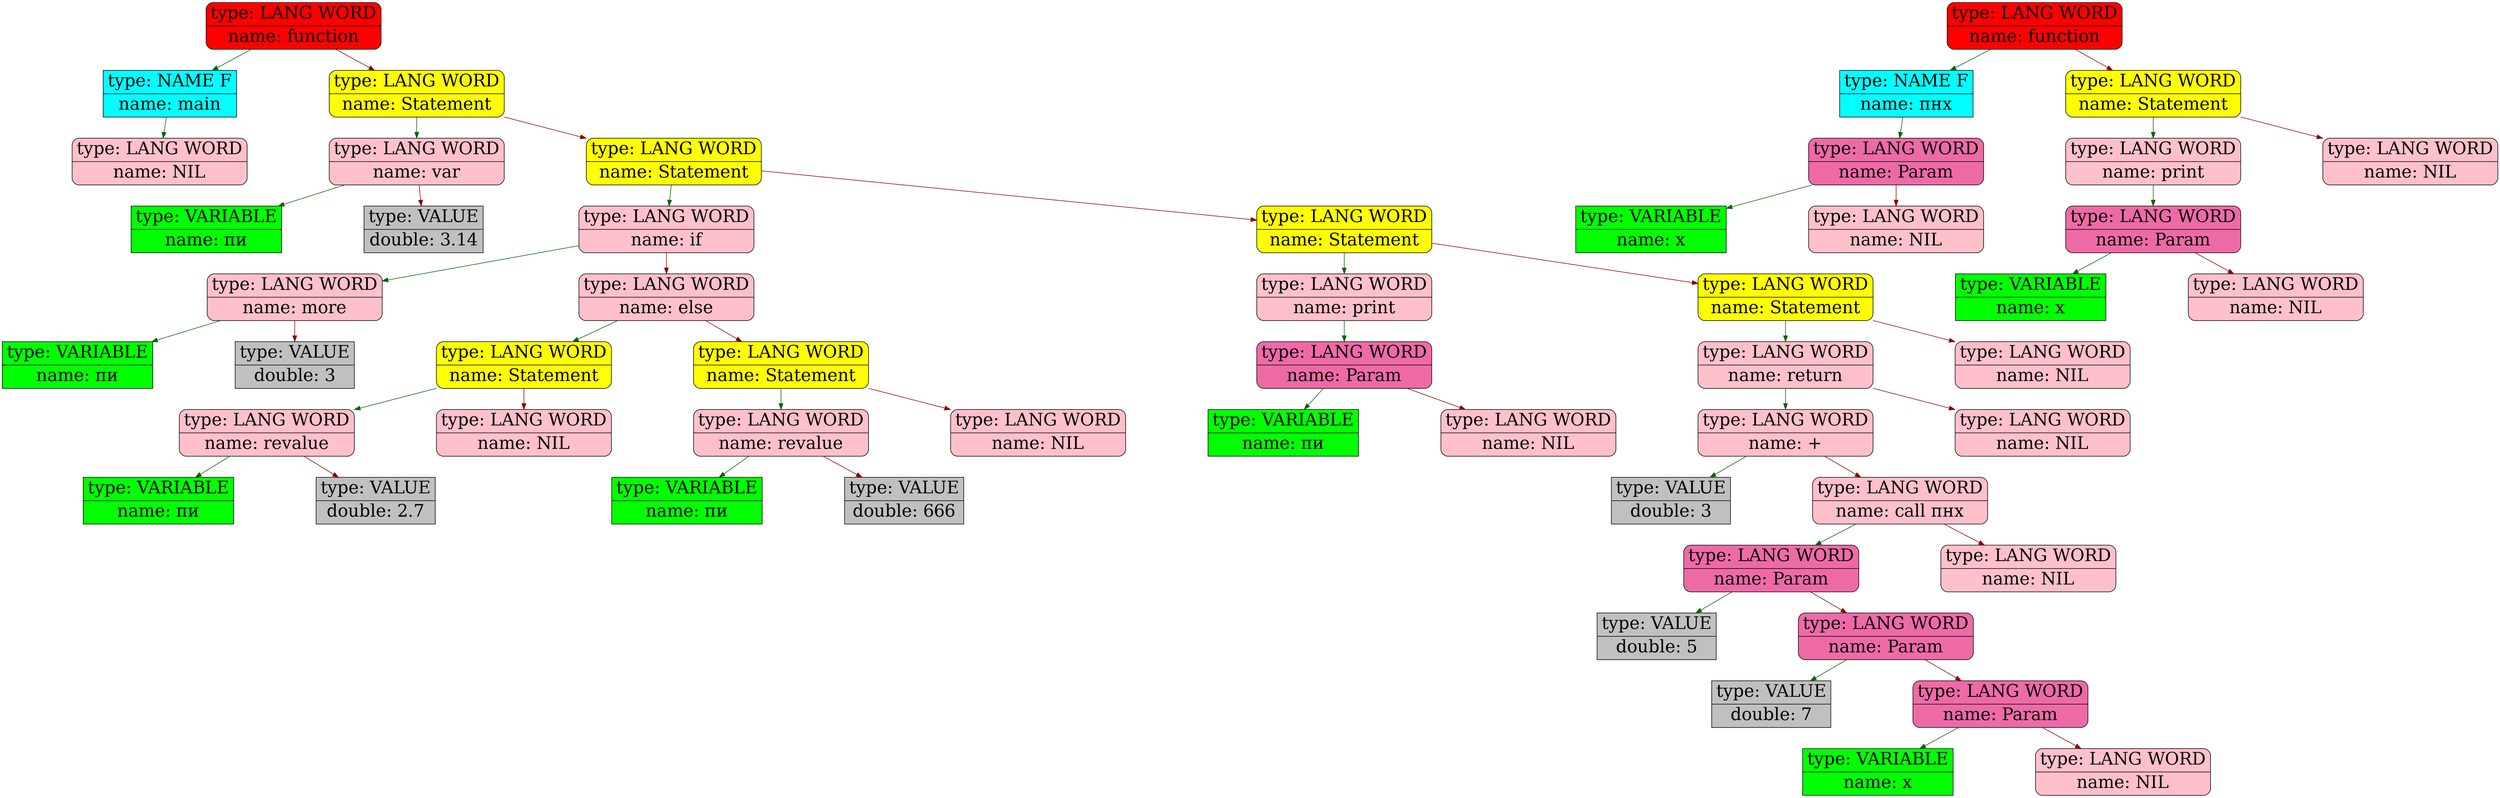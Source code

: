 digraph {
nodesep = 2;
rankdir=TB;
node [ shape=record, style = rounded, fontsize = 30];
node_0[label = "{type: LANG WORD | name: function  }", style = "rounded, filled", fillcolor = "red"];
node_1[label = "{type: NAME F | name: main}", style = "filled", fillcolor = "cyan"];
node_60[label = "{type: LANG WORD | name: NIL  }", style = "rounded, filled", fillcolor = "pink"];
node_1->node_60 [color = "darkgreen"]
node_0->node_1 [color = "darkgreen"]
node_61[label = "{type: LANG WORD | name: Statement  }", style = "rounded, filled", fillcolor = "yellow"];
node_5[label = "{type: LANG WORD | name: var  }", style = "rounded, filled", fillcolor = "pink"];
node_6[label = "{type: VARIABLE | name: пи}", style = "filled", fillcolor = "green"];
node_5->node_6 [color = "darkgreen"]
node_8[label = "{type: VALUE | double: 3.14}", style = "filled", fillcolor = "grey"];
node_5->node_8 [color = "darkred"]
node_61->node_5 [color = "darkgreen"]
node_62[label = "{type: LANG WORD | name: Statement  }", style = "rounded, filled", fillcolor = "yellow"];
node_10[label = "{type: LANG WORD | name: if  }", style = "rounded, filled", fillcolor = "pink"];
node_13[label = "{type: LANG WORD | name: more  }", style = "rounded, filled", fillcolor = "pink"];
node_12[label = "{type: VARIABLE | name: пи}", style = "filled", fillcolor = "green"];
node_13->node_12 [color = "darkgreen"]
node_14[label = "{type: VALUE | double: 3}", style = "filled", fillcolor = "grey"];
node_13->node_14 [color = "darkred"]
node_10->node_13 [color = "darkgreen"]
node_23[label = "{type: LANG WORD | name: else  }", style = "rounded, filled", fillcolor = "pink"];
node_63[label = "{type: LANG WORD | name: Statement  }", style = "rounded, filled", fillcolor = "yellow"];
node_17[label = "{type: LANG WORD | name: revalue  }", style = "rounded, filled", fillcolor = "pink"];
node_18[label = "{type: VARIABLE | name: пи}", style = "filled", fillcolor = "green"];
node_17->node_18 [color = "darkgreen"]
node_20[label = "{type: VALUE | double: 2.7}", style = "filled", fillcolor = "grey"];
node_17->node_20 [color = "darkred"]
node_63->node_17 [color = "darkgreen"]
node_64[label = "{type: LANG WORD | name: NIL  }", style = "rounded, filled", fillcolor = "pink"];
node_63->node_64 [color = "darkred"]
node_23->node_63 [color = "darkgreen"]
node_65[label = "{type: LANG WORD | name: Statement  }", style = "rounded, filled", fillcolor = "yellow"];
node_25[label = "{type: LANG WORD | name: revalue  }", style = "rounded, filled", fillcolor = "pink"];
node_26[label = "{type: VARIABLE | name: пи}", style = "filled", fillcolor = "green"];
node_25->node_26 [color = "darkgreen"]
node_28[label = "{type: VALUE | double: 666}", style = "filled", fillcolor = "grey"];
node_25->node_28 [color = "darkred"]
node_65->node_25 [color = "darkgreen"]
node_66[label = "{type: LANG WORD | name: NIL  }", style = "rounded, filled", fillcolor = "pink"];
node_65->node_66 [color = "darkred"]
node_23->node_65 [color = "darkred"]
node_10->node_23 [color = "darkred"]
node_62->node_10 [color = "darkgreen"]
node_67[label = "{type: LANG WORD | name: Statement  }", style = "rounded, filled", fillcolor = "yellow"];
node_31[label = "{type: LANG WORD | name: print  }", style = "rounded, filled", fillcolor = "pink"];
node_68[label = "{type: LANG WORD | name: Param  }", style = "rounded, filled", fillcolor = "hotpink2"];
node_33[label = "{type: VARIABLE | name: пи}", style = "filled", fillcolor = "green"];
node_68->node_33 [color = "darkgreen"]
node_69[label = "{type: LANG WORD | name: NIL  }", style = "rounded, filled", fillcolor = "pink"];
node_68->node_69 [color = "darkred"]
node_31->node_68 [color = "darkgreen"]
node_67->node_31 [color = "darkgreen"]
node_70[label = "{type: LANG WORD | name: Statement  }", style = "rounded, filled", fillcolor = "yellow"];
node_36[label = "{type: LANG WORD | name: return  }", style = "rounded, filled", fillcolor = "pink"];
node_39[label = "{type: LANG WORD | name: +  }", style = "rounded, filled", fillcolor = "pink"];
node_38[label = "{type: VALUE | double: 3}", style = "filled", fillcolor = "grey"];
node_39->node_38 [color = "darkgreen"]
node_40[label = "{type: LANG WORD | name: call пнх}", style = "rounded, filled", fillcolor = "pink"];
node_71[label = "{type: LANG WORD | name: Param  }", style = "rounded, filled", fillcolor = "hotpink2"];
node_42[label = "{type: VALUE | double: 5}", style = "filled", fillcolor = "grey"];
node_71->node_42 [color = "darkgreen"]
node_72[label = "{type: LANG WORD | name: Param  }", style = "rounded, filled", fillcolor = "hotpink2"];
node_43[label = "{type: VALUE | double: 7}", style = "filled", fillcolor = "grey"];
node_72->node_43 [color = "darkgreen"]
node_73[label = "{type: LANG WORD | name: Param  }", style = "rounded, filled", fillcolor = "hotpink2"];
node_44[label = "{type: VARIABLE | name: x}", style = "filled", fillcolor = "green"];
node_73->node_44 [color = "darkgreen"]
node_74[label = "{type: LANG WORD | name: NIL  }", style = "rounded, filled", fillcolor = "pink"];
node_73->node_74 [color = "darkred"]
node_72->node_73 [color = "darkred"]
node_71->node_72 [color = "darkred"]
node_40->node_71 [color = "darkgreen"]
node_75[label = "{type: LANG WORD | name: NIL  }", style = "rounded, filled", fillcolor = "pink"];
node_40->node_75 [color = "darkred"]
node_39->node_40 [color = "darkred"]
node_36->node_39 [color = "darkgreen"]
node_76[label = "{type: LANG WORD | name: NIL  }", style = "rounded, filled", fillcolor = "pink"];
node_36->node_76 [color = "darkred"]
node_70->node_36 [color = "darkgreen"]
node_77[label = "{type: LANG WORD | name: NIL  }", style = "rounded, filled", fillcolor = "pink"];
node_70->node_77 [color = "darkred"]
node_67->node_70 [color = "darkred"]
node_62->node_67 [color = "darkred"]
node_61->node_62 [color = "darkred"]
node_0->node_61 [color = "darkred"]
node_48[label = "{type: LANG WORD | name: function  }", style = "rounded, filled", fillcolor = "red"];
node_49[label = "{type: NAME F | name: пнх}", style = "filled", fillcolor = "cyan"];
node_78[label = "{type: LANG WORD | name: Param  }", style = "rounded, filled", fillcolor = "hotpink2"];
node_51[label = "{type: VARIABLE | name: x}", style = "filled", fillcolor = "green"];
node_78->node_51 [color = "darkgreen"]
node_79[label = "{type: LANG WORD | name: NIL  }", style = "rounded, filled", fillcolor = "pink"];
node_78->node_79 [color = "darkred"]
node_49->node_78 [color = "darkgreen"]
node_48->node_49 [color = "darkgreen"]
node_80[label = "{type: LANG WORD | name: Statement  }", style = "rounded, filled", fillcolor = "yellow"];
node_54[label = "{type: LANG WORD | name: print  }", style = "rounded, filled", fillcolor = "pink"];
node_81[label = "{type: LANG WORD | name: Param  }", style = "rounded, filled", fillcolor = "hotpink2"];
node_56[label = "{type: VARIABLE | name: x}", style = "filled", fillcolor = "green"];
node_81->node_56 [color = "darkgreen"]
node_82[label = "{type: LANG WORD | name: NIL  }", style = "rounded, filled", fillcolor = "pink"];
node_81->node_82 [color = "darkred"]
node_54->node_81 [color = "darkgreen"]
node_80->node_54 [color = "darkgreen"]
node_83[label = "{type: LANG WORD | name: NIL  }", style = "rounded, filled", fillcolor = "pink"];
node_80->node_83 [color = "darkred"]
node_48->node_80 [color = "darkred"]
}